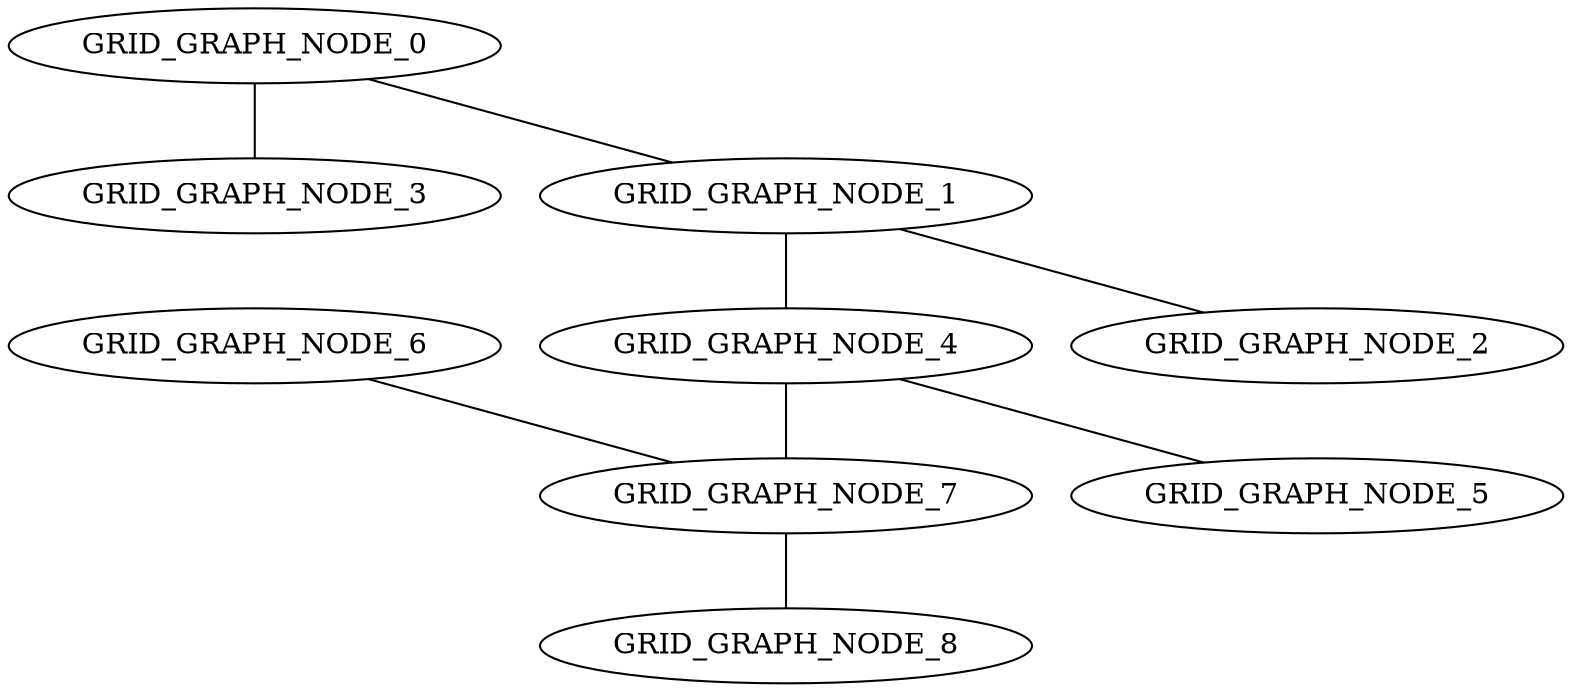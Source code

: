graph GRID_GRAPH_KRUSKAL_INVERSE_SMALL{
GRID_GRAPH_NODE_4 -- GRID_GRAPH_NODE_7 [weight=13];
GRID_GRAPH_NODE_0 -- GRID_GRAPH_NODE_3 [weight=9];
GRID_GRAPH_NODE_6 -- GRID_GRAPH_NODE_7 [weight=7];
GRID_GRAPH_NODE_0 -- GRID_GRAPH_NODE_1 [weight=6];
GRID_GRAPH_NODE_4 -- GRID_GRAPH_NODE_5 [weight=5];
GRID_GRAPH_NODE_1 -- GRID_GRAPH_NODE_4 [weight=4];
GRID_GRAPH_NODE_1 -- GRID_GRAPH_NODE_2 [weight=2];
GRID_GRAPH_NODE_7 -- GRID_GRAPH_NODE_8 [weight=1];
}
